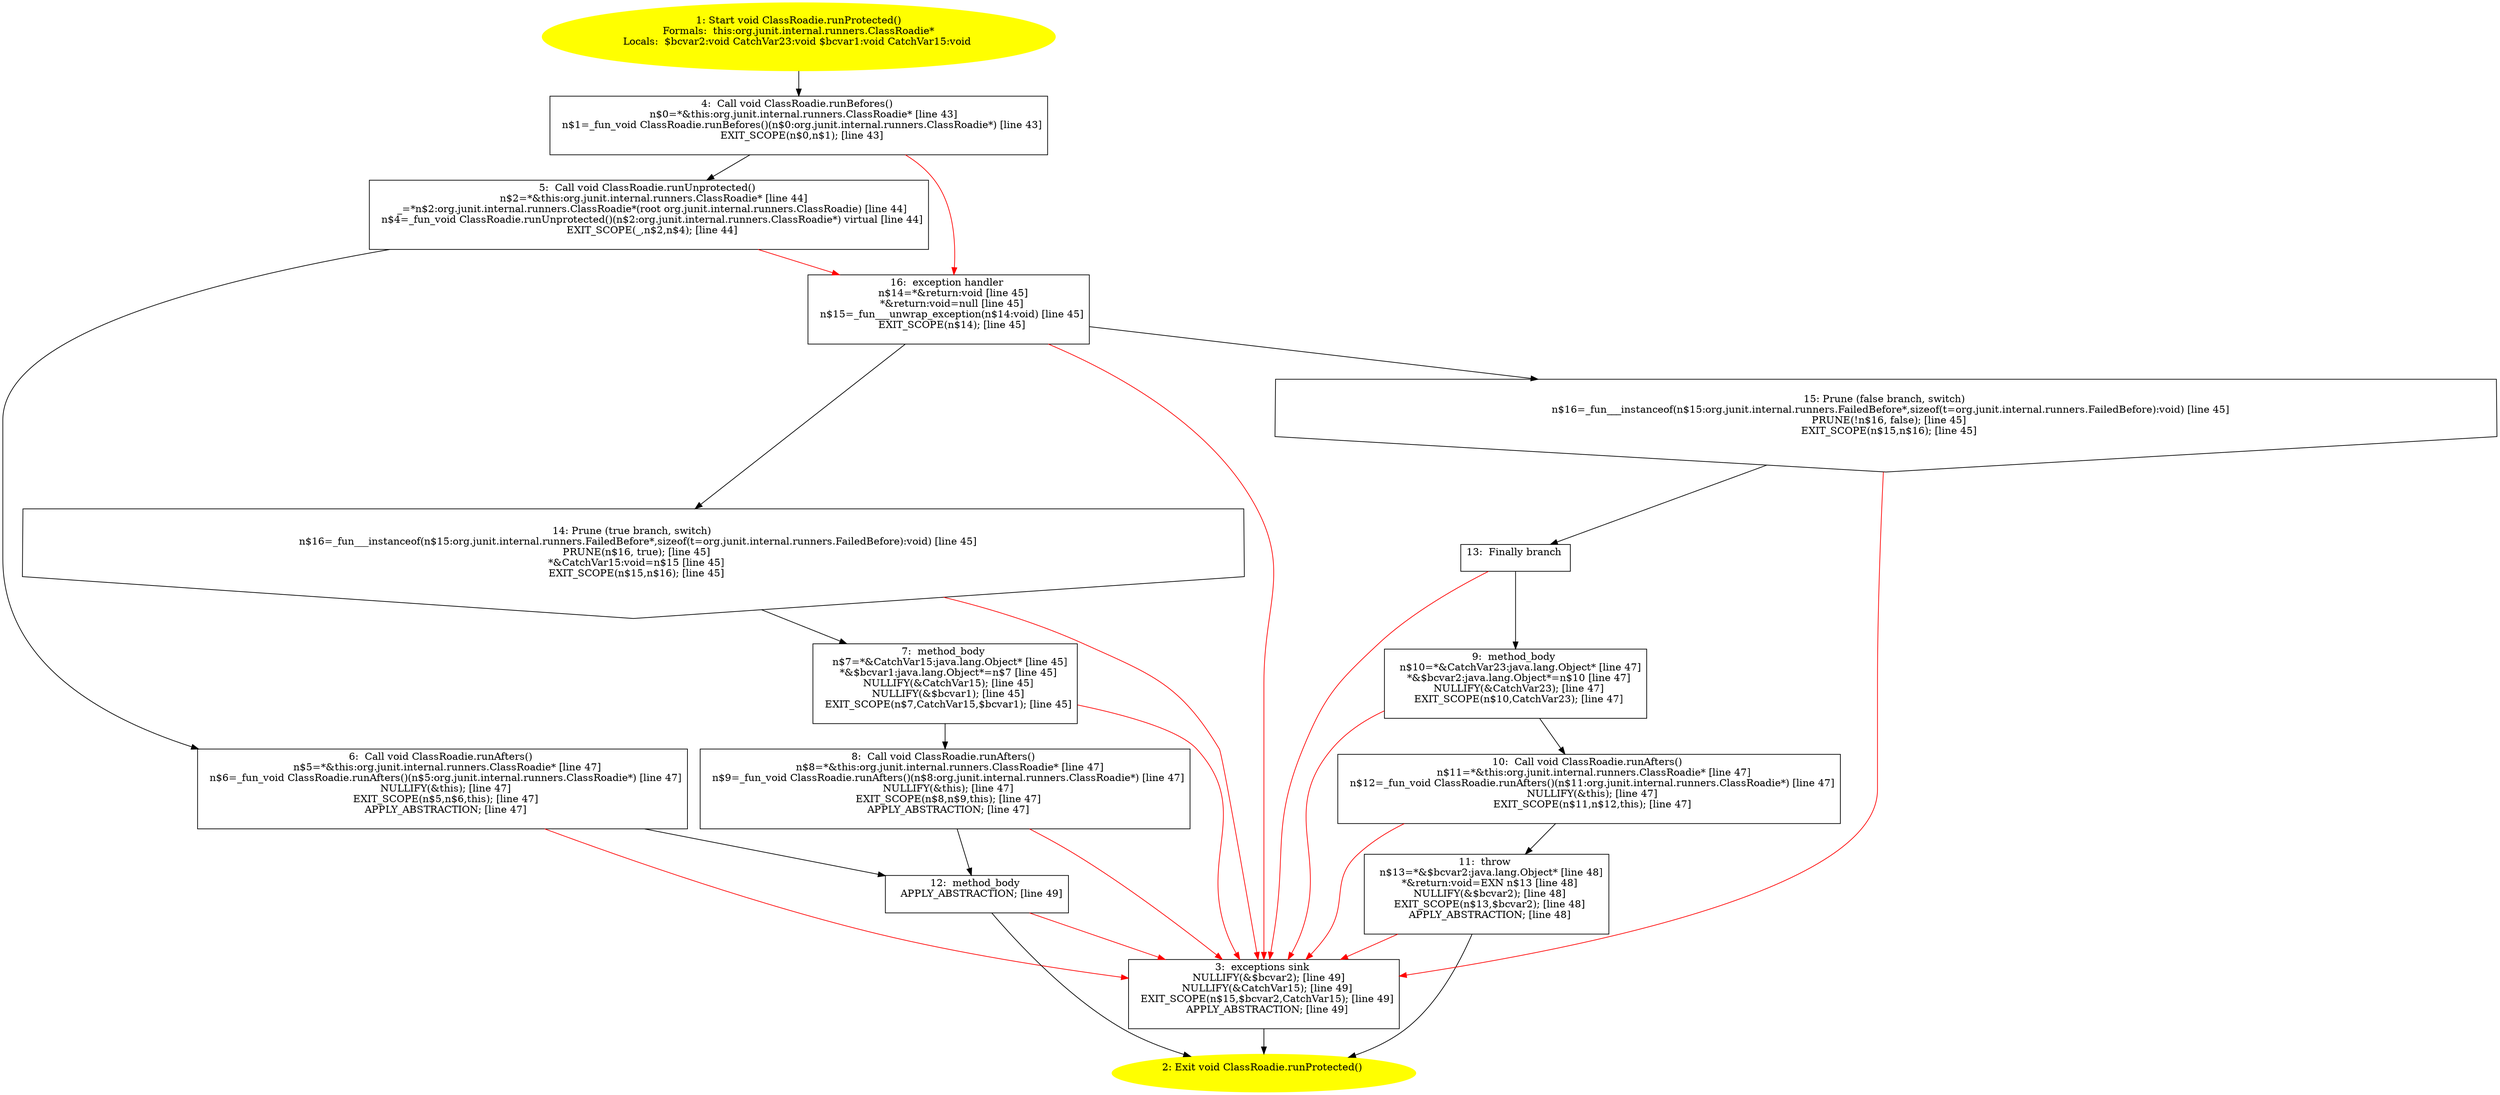 /* @generated */
digraph cfg {
"org.junit.internal.runners.ClassRoadie.runProtected():void.8b22e95e21e522ef82061d1a1658fb58_1" [label="1: Start void ClassRoadie.runProtected()\nFormals:  this:org.junit.internal.runners.ClassRoadie*\nLocals:  $bcvar2:void CatchVar23:void $bcvar1:void CatchVar15:void \n  " color=yellow style=filled]
	

	 "org.junit.internal.runners.ClassRoadie.runProtected():void.8b22e95e21e522ef82061d1a1658fb58_1" -> "org.junit.internal.runners.ClassRoadie.runProtected():void.8b22e95e21e522ef82061d1a1658fb58_4" ;
"org.junit.internal.runners.ClassRoadie.runProtected():void.8b22e95e21e522ef82061d1a1658fb58_2" [label="2: Exit void ClassRoadie.runProtected() \n  " color=yellow style=filled]
	

"org.junit.internal.runners.ClassRoadie.runProtected():void.8b22e95e21e522ef82061d1a1658fb58_3" [label="3:  exceptions sink \n   NULLIFY(&$bcvar2); [line 49]\n  NULLIFY(&CatchVar15); [line 49]\n  EXIT_SCOPE(n$15,$bcvar2,CatchVar15); [line 49]\n  APPLY_ABSTRACTION; [line 49]\n " shape="box"]
	

	 "org.junit.internal.runners.ClassRoadie.runProtected():void.8b22e95e21e522ef82061d1a1658fb58_3" -> "org.junit.internal.runners.ClassRoadie.runProtected():void.8b22e95e21e522ef82061d1a1658fb58_2" ;
"org.junit.internal.runners.ClassRoadie.runProtected():void.8b22e95e21e522ef82061d1a1658fb58_4" [label="4:  Call void ClassRoadie.runBefores() \n   n$0=*&this:org.junit.internal.runners.ClassRoadie* [line 43]\n  n$1=_fun_void ClassRoadie.runBefores()(n$0:org.junit.internal.runners.ClassRoadie*) [line 43]\n  EXIT_SCOPE(n$0,n$1); [line 43]\n " shape="box"]
	

	 "org.junit.internal.runners.ClassRoadie.runProtected():void.8b22e95e21e522ef82061d1a1658fb58_4" -> "org.junit.internal.runners.ClassRoadie.runProtected():void.8b22e95e21e522ef82061d1a1658fb58_5" ;
	 "org.junit.internal.runners.ClassRoadie.runProtected():void.8b22e95e21e522ef82061d1a1658fb58_4" -> "org.junit.internal.runners.ClassRoadie.runProtected():void.8b22e95e21e522ef82061d1a1658fb58_16" [color="red" ];
"org.junit.internal.runners.ClassRoadie.runProtected():void.8b22e95e21e522ef82061d1a1658fb58_5" [label="5:  Call void ClassRoadie.runUnprotected() \n   n$2=*&this:org.junit.internal.runners.ClassRoadie* [line 44]\n  _=*n$2:org.junit.internal.runners.ClassRoadie*(root org.junit.internal.runners.ClassRoadie) [line 44]\n  n$4=_fun_void ClassRoadie.runUnprotected()(n$2:org.junit.internal.runners.ClassRoadie*) virtual [line 44]\n  EXIT_SCOPE(_,n$2,n$4); [line 44]\n " shape="box"]
	

	 "org.junit.internal.runners.ClassRoadie.runProtected():void.8b22e95e21e522ef82061d1a1658fb58_5" -> "org.junit.internal.runners.ClassRoadie.runProtected():void.8b22e95e21e522ef82061d1a1658fb58_6" ;
	 "org.junit.internal.runners.ClassRoadie.runProtected():void.8b22e95e21e522ef82061d1a1658fb58_5" -> "org.junit.internal.runners.ClassRoadie.runProtected():void.8b22e95e21e522ef82061d1a1658fb58_16" [color="red" ];
"org.junit.internal.runners.ClassRoadie.runProtected():void.8b22e95e21e522ef82061d1a1658fb58_6" [label="6:  Call void ClassRoadie.runAfters() \n   n$5=*&this:org.junit.internal.runners.ClassRoadie* [line 47]\n  n$6=_fun_void ClassRoadie.runAfters()(n$5:org.junit.internal.runners.ClassRoadie*) [line 47]\n  NULLIFY(&this); [line 47]\n  EXIT_SCOPE(n$5,n$6,this); [line 47]\n  APPLY_ABSTRACTION; [line 47]\n " shape="box"]
	

	 "org.junit.internal.runners.ClassRoadie.runProtected():void.8b22e95e21e522ef82061d1a1658fb58_6" -> "org.junit.internal.runners.ClassRoadie.runProtected():void.8b22e95e21e522ef82061d1a1658fb58_12" ;
	 "org.junit.internal.runners.ClassRoadie.runProtected():void.8b22e95e21e522ef82061d1a1658fb58_6" -> "org.junit.internal.runners.ClassRoadie.runProtected():void.8b22e95e21e522ef82061d1a1658fb58_3" [color="red" ];
"org.junit.internal.runners.ClassRoadie.runProtected():void.8b22e95e21e522ef82061d1a1658fb58_7" [label="7:  method_body \n   n$7=*&CatchVar15:java.lang.Object* [line 45]\n  *&$bcvar1:java.lang.Object*=n$7 [line 45]\n  NULLIFY(&CatchVar15); [line 45]\n  NULLIFY(&$bcvar1); [line 45]\n  EXIT_SCOPE(n$7,CatchVar15,$bcvar1); [line 45]\n " shape="box"]
	

	 "org.junit.internal.runners.ClassRoadie.runProtected():void.8b22e95e21e522ef82061d1a1658fb58_7" -> "org.junit.internal.runners.ClassRoadie.runProtected():void.8b22e95e21e522ef82061d1a1658fb58_8" ;
	 "org.junit.internal.runners.ClassRoadie.runProtected():void.8b22e95e21e522ef82061d1a1658fb58_7" -> "org.junit.internal.runners.ClassRoadie.runProtected():void.8b22e95e21e522ef82061d1a1658fb58_3" [color="red" ];
"org.junit.internal.runners.ClassRoadie.runProtected():void.8b22e95e21e522ef82061d1a1658fb58_8" [label="8:  Call void ClassRoadie.runAfters() \n   n$8=*&this:org.junit.internal.runners.ClassRoadie* [line 47]\n  n$9=_fun_void ClassRoadie.runAfters()(n$8:org.junit.internal.runners.ClassRoadie*) [line 47]\n  NULLIFY(&this); [line 47]\n  EXIT_SCOPE(n$8,n$9,this); [line 47]\n  APPLY_ABSTRACTION; [line 47]\n " shape="box"]
	

	 "org.junit.internal.runners.ClassRoadie.runProtected():void.8b22e95e21e522ef82061d1a1658fb58_8" -> "org.junit.internal.runners.ClassRoadie.runProtected():void.8b22e95e21e522ef82061d1a1658fb58_12" ;
	 "org.junit.internal.runners.ClassRoadie.runProtected():void.8b22e95e21e522ef82061d1a1658fb58_8" -> "org.junit.internal.runners.ClassRoadie.runProtected():void.8b22e95e21e522ef82061d1a1658fb58_3" [color="red" ];
"org.junit.internal.runners.ClassRoadie.runProtected():void.8b22e95e21e522ef82061d1a1658fb58_9" [label="9:  method_body \n   n$10=*&CatchVar23:java.lang.Object* [line 47]\n  *&$bcvar2:java.lang.Object*=n$10 [line 47]\n  NULLIFY(&CatchVar23); [line 47]\n  EXIT_SCOPE(n$10,CatchVar23); [line 47]\n " shape="box"]
	

	 "org.junit.internal.runners.ClassRoadie.runProtected():void.8b22e95e21e522ef82061d1a1658fb58_9" -> "org.junit.internal.runners.ClassRoadie.runProtected():void.8b22e95e21e522ef82061d1a1658fb58_10" ;
	 "org.junit.internal.runners.ClassRoadie.runProtected():void.8b22e95e21e522ef82061d1a1658fb58_9" -> "org.junit.internal.runners.ClassRoadie.runProtected():void.8b22e95e21e522ef82061d1a1658fb58_3" [color="red" ];
"org.junit.internal.runners.ClassRoadie.runProtected():void.8b22e95e21e522ef82061d1a1658fb58_10" [label="10:  Call void ClassRoadie.runAfters() \n   n$11=*&this:org.junit.internal.runners.ClassRoadie* [line 47]\n  n$12=_fun_void ClassRoadie.runAfters()(n$11:org.junit.internal.runners.ClassRoadie*) [line 47]\n  NULLIFY(&this); [line 47]\n  EXIT_SCOPE(n$11,n$12,this); [line 47]\n " shape="box"]
	

	 "org.junit.internal.runners.ClassRoadie.runProtected():void.8b22e95e21e522ef82061d1a1658fb58_10" -> "org.junit.internal.runners.ClassRoadie.runProtected():void.8b22e95e21e522ef82061d1a1658fb58_11" ;
	 "org.junit.internal.runners.ClassRoadie.runProtected():void.8b22e95e21e522ef82061d1a1658fb58_10" -> "org.junit.internal.runners.ClassRoadie.runProtected():void.8b22e95e21e522ef82061d1a1658fb58_3" [color="red" ];
"org.junit.internal.runners.ClassRoadie.runProtected():void.8b22e95e21e522ef82061d1a1658fb58_11" [label="11:  throw \n   n$13=*&$bcvar2:java.lang.Object* [line 48]\n  *&return:void=EXN n$13 [line 48]\n  NULLIFY(&$bcvar2); [line 48]\n  EXIT_SCOPE(n$13,$bcvar2); [line 48]\n  APPLY_ABSTRACTION; [line 48]\n " shape="box"]
	

	 "org.junit.internal.runners.ClassRoadie.runProtected():void.8b22e95e21e522ef82061d1a1658fb58_11" -> "org.junit.internal.runners.ClassRoadie.runProtected():void.8b22e95e21e522ef82061d1a1658fb58_2" ;
	 "org.junit.internal.runners.ClassRoadie.runProtected():void.8b22e95e21e522ef82061d1a1658fb58_11" -> "org.junit.internal.runners.ClassRoadie.runProtected():void.8b22e95e21e522ef82061d1a1658fb58_3" [color="red" ];
"org.junit.internal.runners.ClassRoadie.runProtected():void.8b22e95e21e522ef82061d1a1658fb58_12" [label="12:  method_body \n   APPLY_ABSTRACTION; [line 49]\n " shape="box"]
	

	 "org.junit.internal.runners.ClassRoadie.runProtected():void.8b22e95e21e522ef82061d1a1658fb58_12" -> "org.junit.internal.runners.ClassRoadie.runProtected():void.8b22e95e21e522ef82061d1a1658fb58_2" ;
	 "org.junit.internal.runners.ClassRoadie.runProtected():void.8b22e95e21e522ef82061d1a1658fb58_12" -> "org.junit.internal.runners.ClassRoadie.runProtected():void.8b22e95e21e522ef82061d1a1658fb58_3" [color="red" ];
"org.junit.internal.runners.ClassRoadie.runProtected():void.8b22e95e21e522ef82061d1a1658fb58_13" [label="13:  Finally branch \n  " shape="box"]
	

	 "org.junit.internal.runners.ClassRoadie.runProtected():void.8b22e95e21e522ef82061d1a1658fb58_13" -> "org.junit.internal.runners.ClassRoadie.runProtected():void.8b22e95e21e522ef82061d1a1658fb58_9" ;
	 "org.junit.internal.runners.ClassRoadie.runProtected():void.8b22e95e21e522ef82061d1a1658fb58_13" -> "org.junit.internal.runners.ClassRoadie.runProtected():void.8b22e95e21e522ef82061d1a1658fb58_3" [color="red" ];
"org.junit.internal.runners.ClassRoadie.runProtected():void.8b22e95e21e522ef82061d1a1658fb58_14" [label="14: Prune (true branch, switch) \n   n$16=_fun___instanceof(n$15:org.junit.internal.runners.FailedBefore*,sizeof(t=org.junit.internal.runners.FailedBefore):void) [line 45]\n  PRUNE(n$16, true); [line 45]\n  *&CatchVar15:void=n$15 [line 45]\n  EXIT_SCOPE(n$15,n$16); [line 45]\n " shape="invhouse"]
	

	 "org.junit.internal.runners.ClassRoadie.runProtected():void.8b22e95e21e522ef82061d1a1658fb58_14" -> "org.junit.internal.runners.ClassRoadie.runProtected():void.8b22e95e21e522ef82061d1a1658fb58_7" ;
	 "org.junit.internal.runners.ClassRoadie.runProtected():void.8b22e95e21e522ef82061d1a1658fb58_14" -> "org.junit.internal.runners.ClassRoadie.runProtected():void.8b22e95e21e522ef82061d1a1658fb58_3" [color="red" ];
"org.junit.internal.runners.ClassRoadie.runProtected():void.8b22e95e21e522ef82061d1a1658fb58_15" [label="15: Prune (false branch, switch) \n   n$16=_fun___instanceof(n$15:org.junit.internal.runners.FailedBefore*,sizeof(t=org.junit.internal.runners.FailedBefore):void) [line 45]\n  PRUNE(!n$16, false); [line 45]\n  EXIT_SCOPE(n$15,n$16); [line 45]\n " shape="invhouse"]
	

	 "org.junit.internal.runners.ClassRoadie.runProtected():void.8b22e95e21e522ef82061d1a1658fb58_15" -> "org.junit.internal.runners.ClassRoadie.runProtected():void.8b22e95e21e522ef82061d1a1658fb58_13" ;
	 "org.junit.internal.runners.ClassRoadie.runProtected():void.8b22e95e21e522ef82061d1a1658fb58_15" -> "org.junit.internal.runners.ClassRoadie.runProtected():void.8b22e95e21e522ef82061d1a1658fb58_3" [color="red" ];
"org.junit.internal.runners.ClassRoadie.runProtected():void.8b22e95e21e522ef82061d1a1658fb58_16" [label="16:  exception handler \n   n$14=*&return:void [line 45]\n  *&return:void=null [line 45]\n  n$15=_fun___unwrap_exception(n$14:void) [line 45]\n  EXIT_SCOPE(n$14); [line 45]\n " shape="box"]
	

	 "org.junit.internal.runners.ClassRoadie.runProtected():void.8b22e95e21e522ef82061d1a1658fb58_16" -> "org.junit.internal.runners.ClassRoadie.runProtected():void.8b22e95e21e522ef82061d1a1658fb58_14" ;
	 "org.junit.internal.runners.ClassRoadie.runProtected():void.8b22e95e21e522ef82061d1a1658fb58_16" -> "org.junit.internal.runners.ClassRoadie.runProtected():void.8b22e95e21e522ef82061d1a1658fb58_15" ;
	 "org.junit.internal.runners.ClassRoadie.runProtected():void.8b22e95e21e522ef82061d1a1658fb58_16" -> "org.junit.internal.runners.ClassRoadie.runProtected():void.8b22e95e21e522ef82061d1a1658fb58_3" [color="red" ];
}
